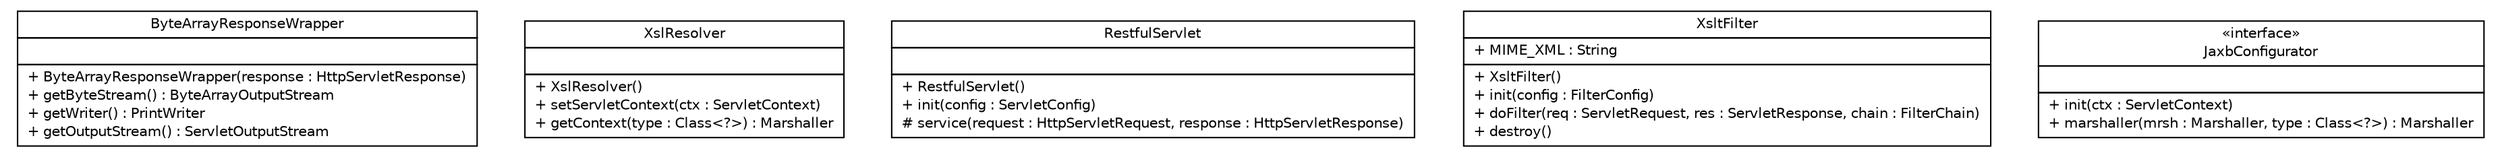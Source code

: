 #!/usr/local/bin/dot
#
# Class diagram 
# Generated by UMLGraph version 5.1 (http://www.umlgraph.org/)
#

digraph G {
	edge [fontname="Helvetica",fontsize=10,labelfontname="Helvetica",labelfontsize=10];
	node [fontname="Helvetica",fontsize=10,shape=plaintext];
	nodesep=0.25;
	ranksep=0.5;
	// com.rexsl.core.ByteArrayResponseWrapper
	c0 [label=<<table title="com.rexsl.core.ByteArrayResponseWrapper" border="0" cellborder="1" cellspacing="0" cellpadding="2" port="p" href="./ByteArrayResponseWrapper.html">
		<tr><td><table border="0" cellspacing="0" cellpadding="1">
<tr><td align="center" balign="center"> ByteArrayResponseWrapper </td></tr>
		</table></td></tr>
		<tr><td><table border="0" cellspacing="0" cellpadding="1">
<tr><td align="left" balign="left">  </td></tr>
		</table></td></tr>
		<tr><td><table border="0" cellspacing="0" cellpadding="1">
<tr><td align="left" balign="left"> + ByteArrayResponseWrapper(response : HttpServletResponse) </td></tr>
<tr><td align="left" balign="left"> + getByteStream() : ByteArrayOutputStream </td></tr>
<tr><td align="left" balign="left"> + getWriter() : PrintWriter </td></tr>
<tr><td align="left" balign="left"> + getOutputStream() : ServletOutputStream </td></tr>
		</table></td></tr>
		</table>>, fontname="Helvetica", fontcolor="black", fontsize=10.0];
	// com.rexsl.core.XslResolver
	c1 [label=<<table title="com.rexsl.core.XslResolver" border="0" cellborder="1" cellspacing="0" cellpadding="2" port="p" href="./XslResolver.html">
		<tr><td><table border="0" cellspacing="0" cellpadding="1">
<tr><td align="center" balign="center"> XslResolver </td></tr>
		</table></td></tr>
		<tr><td><table border="0" cellspacing="0" cellpadding="1">
<tr><td align="left" balign="left">  </td></tr>
		</table></td></tr>
		<tr><td><table border="0" cellspacing="0" cellpadding="1">
<tr><td align="left" balign="left"> + XslResolver() </td></tr>
<tr><td align="left" balign="left"> + setServletContext(ctx : ServletContext) </td></tr>
<tr><td align="left" balign="left"> + getContext(type : Class&lt;?&gt;) : Marshaller </td></tr>
		</table></td></tr>
		</table>>, fontname="Helvetica", fontcolor="black", fontsize=10.0];
	// com.rexsl.core.RestfulServlet
	c2 [label=<<table title="com.rexsl.core.RestfulServlet" border="0" cellborder="1" cellspacing="0" cellpadding="2" port="p" href="./RestfulServlet.html">
		<tr><td><table border="0" cellspacing="0" cellpadding="1">
<tr><td align="center" balign="center"> RestfulServlet </td></tr>
		</table></td></tr>
		<tr><td><table border="0" cellspacing="0" cellpadding="1">
<tr><td align="left" balign="left">  </td></tr>
		</table></td></tr>
		<tr><td><table border="0" cellspacing="0" cellpadding="1">
<tr><td align="left" balign="left"> + RestfulServlet() </td></tr>
<tr><td align="left" balign="left"> + init(config : ServletConfig) </td></tr>
<tr><td align="left" balign="left"> # service(request : HttpServletRequest, response : HttpServletResponse) </td></tr>
		</table></td></tr>
		</table>>, fontname="Helvetica", fontcolor="black", fontsize=10.0];
	// com.rexsl.core.XsltFilter
	c3 [label=<<table title="com.rexsl.core.XsltFilter" border="0" cellborder="1" cellspacing="0" cellpadding="2" port="p" href="./XsltFilter.html">
		<tr><td><table border="0" cellspacing="0" cellpadding="1">
<tr><td align="center" balign="center"> XsltFilter </td></tr>
		</table></td></tr>
		<tr><td><table border="0" cellspacing="0" cellpadding="1">
<tr><td align="left" balign="left"> + MIME_XML : String </td></tr>
		</table></td></tr>
		<tr><td><table border="0" cellspacing="0" cellpadding="1">
<tr><td align="left" balign="left"> + XsltFilter() </td></tr>
<tr><td align="left" balign="left"> + init(config : FilterConfig) </td></tr>
<tr><td align="left" balign="left"> + doFilter(req : ServletRequest, res : ServletResponse, chain : FilterChain) </td></tr>
<tr><td align="left" balign="left"> + destroy() </td></tr>
		</table></td></tr>
		</table>>, fontname="Helvetica", fontcolor="black", fontsize=10.0];
	// com.rexsl.core.JaxbConfigurator
	c4 [label=<<table title="com.rexsl.core.JaxbConfigurator" border="0" cellborder="1" cellspacing="0" cellpadding="2" port="p" href="./JaxbConfigurator.html">
		<tr><td><table border="0" cellspacing="0" cellpadding="1">
<tr><td align="center" balign="center"> &#171;interface&#187; </td></tr>
<tr><td align="center" balign="center"> JaxbConfigurator </td></tr>
		</table></td></tr>
		<tr><td><table border="0" cellspacing="0" cellpadding="1">
<tr><td align="left" balign="left">  </td></tr>
		</table></td></tr>
		<tr><td><table border="0" cellspacing="0" cellpadding="1">
<tr><td align="left" balign="left"> + init(ctx : ServletContext) </td></tr>
<tr><td align="left" balign="left"> + marshaller(mrsh : Marshaller, type : Class&lt;?&gt;) : Marshaller </td></tr>
		</table></td></tr>
		</table>>, fontname="Helvetica", fontcolor="black", fontsize=10.0];
}

